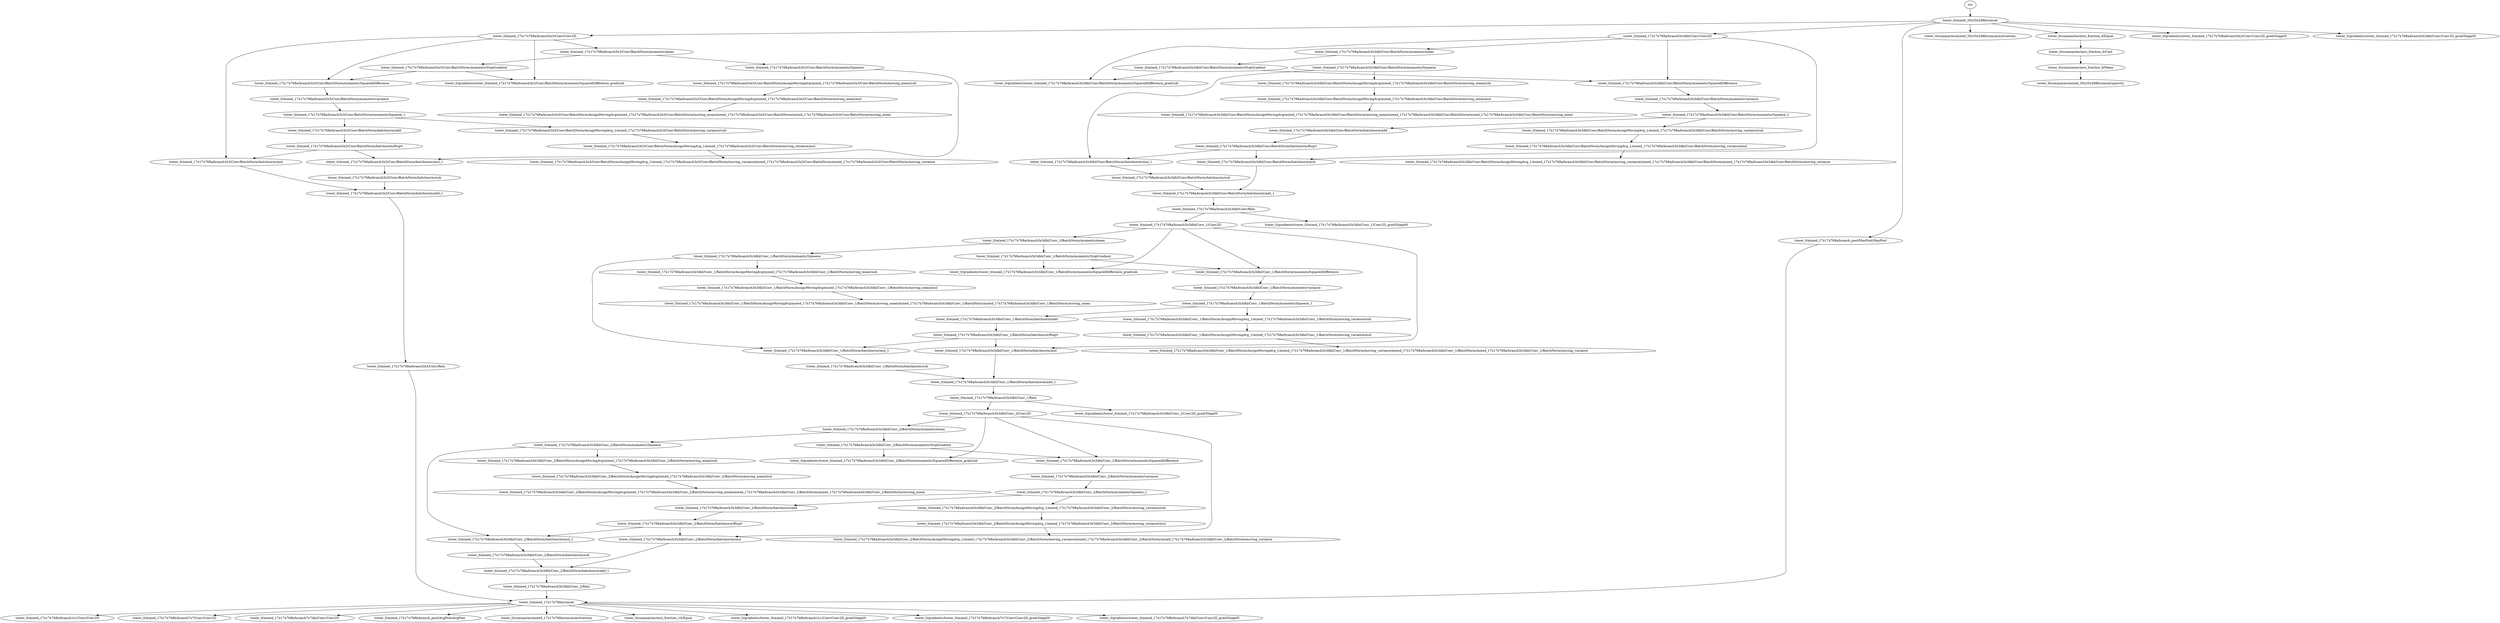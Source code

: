 digraph{
"tower_0/mixed_35x35x288b/concat"->"tower_0/mixed_17x17x768a/branch3x3/Conv/Conv2D"
"tower_0/mixed_17x17x768a/branch3x3/Conv/Conv2D"->"tower_0/mixed_17x17x768a/branch3x3/Conv/BatchNorm/moments/mean"
"tower_0/mixed_17x17x768a/branch3x3/Conv/BatchNorm/moments/mean"->"tower_0/mixed_17x17x768a/branch3x3/Conv/BatchNorm/moments/StopGradient"
"tower_0/mixed_17x17x768a/branch3x3/Conv/Conv2D"->"tower_0/mixed_17x17x768a/branch3x3/Conv/BatchNorm/moments/SquaredDifference"
"tower_0/mixed_17x17x768a/branch3x3/Conv/BatchNorm/moments/StopGradient"->"tower_0/mixed_17x17x768a/branch3x3/Conv/BatchNorm/moments/SquaredDifference"
"tower_0/mixed_17x17x768a/branch3x3/Conv/BatchNorm/moments/SquaredDifference"->"tower_0/mixed_17x17x768a/branch3x3/Conv/BatchNorm/moments/variance"
"tower_0/mixed_17x17x768a/branch3x3/Conv/BatchNorm/moments/mean"->"tower_0/mixed_17x17x768a/branch3x3/Conv/BatchNorm/moments/Squeeze"
"tower_0/mixed_17x17x768a/branch3x3/Conv/BatchNorm/moments/variance"->"tower_0/mixed_17x17x768a/branch3x3/Conv/BatchNorm/moments/Squeeze_1"
"tower_0/mixed_17x17x768a/branch3x3/Conv/BatchNorm/moments/Squeeze"->"tower_0/mixed_17x17x768a/branch3x3/Conv/BatchNorm/AssignMovingAvg/mixed_17x17x768a/branch3x3/Conv/BatchNorm/moving_mean/sub"
"tower_0/mixed_17x17x768a/branch3x3/Conv/BatchNorm/AssignMovingAvg/mixed_17x17x768a/branch3x3/Conv/BatchNorm/moving_mean/sub"->"tower_0/mixed_17x17x768a/branch3x3/Conv/BatchNorm/AssignMovingAvg/mixed_17x17x768a/branch3x3/Conv/BatchNorm/moving_mean/mul"
"tower_0/mixed_17x17x768a/branch3x3/Conv/BatchNorm/AssignMovingAvg/mixed_17x17x768a/branch3x3/Conv/BatchNorm/moving_mean/mul"->"tower_0/mixed_17x17x768a/branch3x3/Conv/BatchNorm/AssignMovingAvg/mixed_17x17x768a/branch3x3/Conv/BatchNorm/moving_mean/mixed_17x17x768a/branch3x3/Conv/BatchNorm/mixed_17x17x768a/branch3x3/Conv/BatchNorm/moving_mean"
"tower_0/mixed_17x17x768a/branch3x3/Conv/BatchNorm/moments/Squeeze_1"->"tower_0/mixed_17x17x768a/branch3x3/Conv/BatchNorm/AssignMovingAvg_1/mixed_17x17x768a/branch3x3/Conv/BatchNorm/moving_variance/sub"
"tower_0/mixed_17x17x768a/branch3x3/Conv/BatchNorm/AssignMovingAvg_1/mixed_17x17x768a/branch3x3/Conv/BatchNorm/moving_variance/sub"->"tower_0/mixed_17x17x768a/branch3x3/Conv/BatchNorm/AssignMovingAvg_1/mixed_17x17x768a/branch3x3/Conv/BatchNorm/moving_variance/mul"
"tower_0/mixed_17x17x768a/branch3x3/Conv/BatchNorm/AssignMovingAvg_1/mixed_17x17x768a/branch3x3/Conv/BatchNorm/moving_variance/mul"->"tower_0/mixed_17x17x768a/branch3x3/Conv/BatchNorm/AssignMovingAvg_1/mixed_17x17x768a/branch3x3/Conv/BatchNorm/moving_variance/mixed_17x17x768a/branch3x3/Conv/BatchNorm/mixed_17x17x768a/branch3x3/Conv/BatchNorm/moving_variance"
"tower_0/mixed_17x17x768a/branch3x3/Conv/BatchNorm/moments/Squeeze_1"->"tower_0/mixed_17x17x768a/branch3x3/Conv/BatchNorm/batchnorm/add"
"tower_0/mixed_17x17x768a/branch3x3/Conv/BatchNorm/batchnorm/add"->"tower_0/mixed_17x17x768a/branch3x3/Conv/BatchNorm/batchnorm/Rsqrt"
"tower_0/mixed_17x17x768a/branch3x3/Conv/Conv2D"->"tower_0/mixed_17x17x768a/branch3x3/Conv/BatchNorm/batchnorm/mul"
"tower_0/mixed_17x17x768a/branch3x3/Conv/BatchNorm/batchnorm/Rsqrt"->"tower_0/mixed_17x17x768a/branch3x3/Conv/BatchNorm/batchnorm/mul"
"tower_0/mixed_17x17x768a/branch3x3/Conv/BatchNorm/moments/Squeeze"->"tower_0/mixed_17x17x768a/branch3x3/Conv/BatchNorm/batchnorm/mul_1"
"tower_0/mixed_17x17x768a/branch3x3/Conv/BatchNorm/batchnorm/Rsqrt"->"tower_0/mixed_17x17x768a/branch3x3/Conv/BatchNorm/batchnorm/mul_1"
"tower_0/mixed_17x17x768a/branch3x3/Conv/BatchNorm/batchnorm/mul_1"->"tower_0/mixed_17x17x768a/branch3x3/Conv/BatchNorm/batchnorm/sub"
"tower_0/mixed_17x17x768a/branch3x3/Conv/BatchNorm/batchnorm/mul"->"tower_0/mixed_17x17x768a/branch3x3/Conv/BatchNorm/batchnorm/add_1"
"tower_0/mixed_17x17x768a/branch3x3/Conv/BatchNorm/batchnorm/sub"->"tower_0/mixed_17x17x768a/branch3x3/Conv/BatchNorm/batchnorm/add_1"
"tower_0/mixed_17x17x768a/branch3x3/Conv/BatchNorm/batchnorm/add_1"->"tower_0/mixed_17x17x768a/branch3x3/Conv/Relu"
"tower_0/mixed_35x35x288b/concat"->"tower_0/mixed_17x17x768a/branch3x3dbl/Conv/Conv2D"
"tower_0/mixed_17x17x768a/branch3x3dbl/Conv/Conv2D"->"tower_0/mixed_17x17x768a/branch3x3dbl/Conv/BatchNorm/moments/mean"
"tower_0/mixed_17x17x768a/branch3x3dbl/Conv/BatchNorm/moments/mean"->"tower_0/mixed_17x17x768a/branch3x3dbl/Conv/BatchNorm/moments/StopGradient"
"tower_0/mixed_17x17x768a/branch3x3dbl/Conv/Conv2D"->"tower_0/mixed_17x17x768a/branch3x3dbl/Conv/BatchNorm/moments/SquaredDifference"
"tower_0/mixed_17x17x768a/branch3x3dbl/Conv/BatchNorm/moments/StopGradient"->"tower_0/mixed_17x17x768a/branch3x3dbl/Conv/BatchNorm/moments/SquaredDifference"
"tower_0/mixed_17x17x768a/branch3x3dbl/Conv/BatchNorm/moments/SquaredDifference"->"tower_0/mixed_17x17x768a/branch3x3dbl/Conv/BatchNorm/moments/variance"
"tower_0/mixed_17x17x768a/branch3x3dbl/Conv/BatchNorm/moments/mean"->"tower_0/mixed_17x17x768a/branch3x3dbl/Conv/BatchNorm/moments/Squeeze"
"tower_0/mixed_17x17x768a/branch3x3dbl/Conv/BatchNorm/moments/variance"->"tower_0/mixed_17x17x768a/branch3x3dbl/Conv/BatchNorm/moments/Squeeze_1"
"tower_0/mixed_17x17x768a/branch3x3dbl/Conv/BatchNorm/moments/Squeeze"->"tower_0/mixed_17x17x768a/branch3x3dbl/Conv/BatchNorm/AssignMovingAvg/mixed_17x17x768a/branch3x3dbl/Conv/BatchNorm/moving_mean/sub"
"tower_0/mixed_17x17x768a/branch3x3dbl/Conv/BatchNorm/AssignMovingAvg/mixed_17x17x768a/branch3x3dbl/Conv/BatchNorm/moving_mean/sub"->"tower_0/mixed_17x17x768a/branch3x3dbl/Conv/BatchNorm/AssignMovingAvg/mixed_17x17x768a/branch3x3dbl/Conv/BatchNorm/moving_mean/mul"
"tower_0/mixed_17x17x768a/branch3x3dbl/Conv/BatchNorm/AssignMovingAvg/mixed_17x17x768a/branch3x3dbl/Conv/BatchNorm/moving_mean/mul"->"tower_0/mixed_17x17x768a/branch3x3dbl/Conv/BatchNorm/AssignMovingAvg/mixed_17x17x768a/branch3x3dbl/Conv/BatchNorm/moving_mean/mixed_17x17x768a/branch3x3dbl/Conv/BatchNorm/mixed_17x17x768a/branch3x3dbl/Conv/BatchNorm/moving_mean"
"tower_0/mixed_17x17x768a/branch3x3dbl/Conv/BatchNorm/moments/Squeeze_1"->"tower_0/mixed_17x17x768a/branch3x3dbl/Conv/BatchNorm/AssignMovingAvg_1/mixed_17x17x768a/branch3x3dbl/Conv/BatchNorm/moving_variance/sub"
"tower_0/mixed_17x17x768a/branch3x3dbl/Conv/BatchNorm/AssignMovingAvg_1/mixed_17x17x768a/branch3x3dbl/Conv/BatchNorm/moving_variance/sub"->"tower_0/mixed_17x17x768a/branch3x3dbl/Conv/BatchNorm/AssignMovingAvg_1/mixed_17x17x768a/branch3x3dbl/Conv/BatchNorm/moving_variance/mul"
"tower_0/mixed_17x17x768a/branch3x3dbl/Conv/BatchNorm/AssignMovingAvg_1/mixed_17x17x768a/branch3x3dbl/Conv/BatchNorm/moving_variance/mul"->"tower_0/mixed_17x17x768a/branch3x3dbl/Conv/BatchNorm/AssignMovingAvg_1/mixed_17x17x768a/branch3x3dbl/Conv/BatchNorm/moving_variance/mixed_17x17x768a/branch3x3dbl/Conv/BatchNorm/mixed_17x17x768a/branch3x3dbl/Conv/BatchNorm/moving_variance"
"tower_0/mixed_17x17x768a/branch3x3dbl/Conv/BatchNorm/moments/Squeeze_1"->"tower_0/mixed_17x17x768a/branch3x3dbl/Conv/BatchNorm/batchnorm/add"
"tower_0/mixed_17x17x768a/branch3x3dbl/Conv/BatchNorm/batchnorm/add"->"tower_0/mixed_17x17x768a/branch3x3dbl/Conv/BatchNorm/batchnorm/Rsqrt"
"tower_0/mixed_17x17x768a/branch3x3dbl/Conv/Conv2D"->"tower_0/mixed_17x17x768a/branch3x3dbl/Conv/BatchNorm/batchnorm/mul"
"tower_0/mixed_17x17x768a/branch3x3dbl/Conv/BatchNorm/batchnorm/Rsqrt"->"tower_0/mixed_17x17x768a/branch3x3dbl/Conv/BatchNorm/batchnorm/mul"
"tower_0/mixed_17x17x768a/branch3x3dbl/Conv/BatchNorm/moments/Squeeze"->"tower_0/mixed_17x17x768a/branch3x3dbl/Conv/BatchNorm/batchnorm/mul_1"
"tower_0/mixed_17x17x768a/branch3x3dbl/Conv/BatchNorm/batchnorm/Rsqrt"->"tower_0/mixed_17x17x768a/branch3x3dbl/Conv/BatchNorm/batchnorm/mul_1"
"tower_0/mixed_17x17x768a/branch3x3dbl/Conv/BatchNorm/batchnorm/mul_1"->"tower_0/mixed_17x17x768a/branch3x3dbl/Conv/BatchNorm/batchnorm/sub"
"tower_0/mixed_17x17x768a/branch3x3dbl/Conv/BatchNorm/batchnorm/mul"->"tower_0/mixed_17x17x768a/branch3x3dbl/Conv/BatchNorm/batchnorm/add_1"
"tower_0/mixed_17x17x768a/branch3x3dbl/Conv/BatchNorm/batchnorm/sub"->"tower_0/mixed_17x17x768a/branch3x3dbl/Conv/BatchNorm/batchnorm/add_1"
"tower_0/mixed_17x17x768a/branch3x3dbl/Conv/BatchNorm/batchnorm/add_1"->"tower_0/mixed_17x17x768a/branch3x3dbl/Conv/Relu"
"tower_0/mixed_17x17x768a/branch3x3dbl/Conv/Relu"->"tower_0/mixed_17x17x768a/branch3x3dbl/Conv_1/Conv2D"
"tower_0/mixed_17x17x768a/branch3x3dbl/Conv_1/Conv2D"->"tower_0/mixed_17x17x768a/branch3x3dbl/Conv_1/BatchNorm/moments/mean"
"tower_0/mixed_17x17x768a/branch3x3dbl/Conv_1/BatchNorm/moments/mean"->"tower_0/mixed_17x17x768a/branch3x3dbl/Conv_1/BatchNorm/moments/StopGradient"
"tower_0/mixed_17x17x768a/branch3x3dbl/Conv_1/Conv2D"->"tower_0/mixed_17x17x768a/branch3x3dbl/Conv_1/BatchNorm/moments/SquaredDifference"
"tower_0/mixed_17x17x768a/branch3x3dbl/Conv_1/BatchNorm/moments/StopGradient"->"tower_0/mixed_17x17x768a/branch3x3dbl/Conv_1/BatchNorm/moments/SquaredDifference"
"tower_0/mixed_17x17x768a/branch3x3dbl/Conv_1/BatchNorm/moments/SquaredDifference"->"tower_0/mixed_17x17x768a/branch3x3dbl/Conv_1/BatchNorm/moments/variance"
"tower_0/mixed_17x17x768a/branch3x3dbl/Conv_1/BatchNorm/moments/mean"->"tower_0/mixed_17x17x768a/branch3x3dbl/Conv_1/BatchNorm/moments/Squeeze"
"tower_0/mixed_17x17x768a/branch3x3dbl/Conv_1/BatchNorm/moments/variance"->"tower_0/mixed_17x17x768a/branch3x3dbl/Conv_1/BatchNorm/moments/Squeeze_1"
"tower_0/mixed_17x17x768a/branch3x3dbl/Conv_1/BatchNorm/moments/Squeeze"->"tower_0/mixed_17x17x768a/branch3x3dbl/Conv_1/BatchNorm/AssignMovingAvg/mixed_17x17x768a/branch3x3dbl/Conv_1/BatchNorm/moving_mean/sub"
"tower_0/mixed_17x17x768a/branch3x3dbl/Conv_1/BatchNorm/AssignMovingAvg/mixed_17x17x768a/branch3x3dbl/Conv_1/BatchNorm/moving_mean/sub"->"tower_0/mixed_17x17x768a/branch3x3dbl/Conv_1/BatchNorm/AssignMovingAvg/mixed_17x17x768a/branch3x3dbl/Conv_1/BatchNorm/moving_mean/mul"
"tower_0/mixed_17x17x768a/branch3x3dbl/Conv_1/BatchNorm/AssignMovingAvg/mixed_17x17x768a/branch3x3dbl/Conv_1/BatchNorm/moving_mean/mul"->"tower_0/mixed_17x17x768a/branch3x3dbl/Conv_1/BatchNorm/AssignMovingAvg/mixed_17x17x768a/branch3x3dbl/Conv_1/BatchNorm/moving_mean/mixed_17x17x768a/branch3x3dbl/Conv_1/BatchNorm/mixed_17x17x768a/branch3x3dbl/Conv_1/BatchNorm/moving_mean"
"tower_0/mixed_17x17x768a/branch3x3dbl/Conv_1/BatchNorm/moments/Squeeze_1"->"tower_0/mixed_17x17x768a/branch3x3dbl/Conv_1/BatchNorm/AssignMovingAvg_1/mixed_17x17x768a/branch3x3dbl/Conv_1/BatchNorm/moving_variance/sub"
"tower_0/mixed_17x17x768a/branch3x3dbl/Conv_1/BatchNorm/AssignMovingAvg_1/mixed_17x17x768a/branch3x3dbl/Conv_1/BatchNorm/moving_variance/sub"->"tower_0/mixed_17x17x768a/branch3x3dbl/Conv_1/BatchNorm/AssignMovingAvg_1/mixed_17x17x768a/branch3x3dbl/Conv_1/BatchNorm/moving_variance/mul"
"tower_0/mixed_17x17x768a/branch3x3dbl/Conv_1/BatchNorm/AssignMovingAvg_1/mixed_17x17x768a/branch3x3dbl/Conv_1/BatchNorm/moving_variance/mul"->"tower_0/mixed_17x17x768a/branch3x3dbl/Conv_1/BatchNorm/AssignMovingAvg_1/mixed_17x17x768a/branch3x3dbl/Conv_1/BatchNorm/moving_variance/mixed_17x17x768a/branch3x3dbl/Conv_1/BatchNorm/mixed_17x17x768a/branch3x3dbl/Conv_1/BatchNorm/moving_variance"
"tower_0/mixed_17x17x768a/branch3x3dbl/Conv_1/BatchNorm/moments/Squeeze_1"->"tower_0/mixed_17x17x768a/branch3x3dbl/Conv_1/BatchNorm/batchnorm/add"
"tower_0/mixed_17x17x768a/branch3x3dbl/Conv_1/BatchNorm/batchnorm/add"->"tower_0/mixed_17x17x768a/branch3x3dbl/Conv_1/BatchNorm/batchnorm/Rsqrt"
"tower_0/mixed_17x17x768a/branch3x3dbl/Conv_1/Conv2D"->"tower_0/mixed_17x17x768a/branch3x3dbl/Conv_1/BatchNorm/batchnorm/mul"
"tower_0/mixed_17x17x768a/branch3x3dbl/Conv_1/BatchNorm/batchnorm/Rsqrt"->"tower_0/mixed_17x17x768a/branch3x3dbl/Conv_1/BatchNorm/batchnorm/mul"
"tower_0/mixed_17x17x768a/branch3x3dbl/Conv_1/BatchNorm/moments/Squeeze"->"tower_0/mixed_17x17x768a/branch3x3dbl/Conv_1/BatchNorm/batchnorm/mul_1"
"tower_0/mixed_17x17x768a/branch3x3dbl/Conv_1/BatchNorm/batchnorm/Rsqrt"->"tower_0/mixed_17x17x768a/branch3x3dbl/Conv_1/BatchNorm/batchnorm/mul_1"
"tower_0/mixed_17x17x768a/branch3x3dbl/Conv_1/BatchNorm/batchnorm/mul_1"->"tower_0/mixed_17x17x768a/branch3x3dbl/Conv_1/BatchNorm/batchnorm/sub"
"tower_0/mixed_17x17x768a/branch3x3dbl/Conv_1/BatchNorm/batchnorm/mul"->"tower_0/mixed_17x17x768a/branch3x3dbl/Conv_1/BatchNorm/batchnorm/add_1"
"tower_0/mixed_17x17x768a/branch3x3dbl/Conv_1/BatchNorm/batchnorm/sub"->"tower_0/mixed_17x17x768a/branch3x3dbl/Conv_1/BatchNorm/batchnorm/add_1"
"tower_0/mixed_17x17x768a/branch3x3dbl/Conv_1/BatchNorm/batchnorm/add_1"->"tower_0/mixed_17x17x768a/branch3x3dbl/Conv_1/Relu"
"tower_0/mixed_17x17x768a/branch3x3dbl/Conv_1/Relu"->"tower_0/mixed_17x17x768a/branch3x3dbl/Conv_2/Conv2D"
"tower_0/mixed_17x17x768a/branch3x3dbl/Conv_2/Conv2D"->"tower_0/mixed_17x17x768a/branch3x3dbl/Conv_2/BatchNorm/moments/mean"
"tower_0/mixed_17x17x768a/branch3x3dbl/Conv_2/BatchNorm/moments/mean"->"tower_0/mixed_17x17x768a/branch3x3dbl/Conv_2/BatchNorm/moments/StopGradient"
"tower_0/mixed_17x17x768a/branch3x3dbl/Conv_2/Conv2D"->"tower_0/mixed_17x17x768a/branch3x3dbl/Conv_2/BatchNorm/moments/SquaredDifference"
"tower_0/mixed_17x17x768a/branch3x3dbl/Conv_2/BatchNorm/moments/StopGradient"->"tower_0/mixed_17x17x768a/branch3x3dbl/Conv_2/BatchNorm/moments/SquaredDifference"
"tower_0/mixed_17x17x768a/branch3x3dbl/Conv_2/BatchNorm/moments/SquaredDifference"->"tower_0/mixed_17x17x768a/branch3x3dbl/Conv_2/BatchNorm/moments/variance"
"tower_0/mixed_17x17x768a/branch3x3dbl/Conv_2/BatchNorm/moments/mean"->"tower_0/mixed_17x17x768a/branch3x3dbl/Conv_2/BatchNorm/moments/Squeeze"
"tower_0/mixed_17x17x768a/branch3x3dbl/Conv_2/BatchNorm/moments/variance"->"tower_0/mixed_17x17x768a/branch3x3dbl/Conv_2/BatchNorm/moments/Squeeze_1"
"tower_0/mixed_17x17x768a/branch3x3dbl/Conv_2/BatchNorm/moments/Squeeze"->"tower_0/mixed_17x17x768a/branch3x3dbl/Conv_2/BatchNorm/AssignMovingAvg/mixed_17x17x768a/branch3x3dbl/Conv_2/BatchNorm/moving_mean/sub"
"tower_0/mixed_17x17x768a/branch3x3dbl/Conv_2/BatchNorm/AssignMovingAvg/mixed_17x17x768a/branch3x3dbl/Conv_2/BatchNorm/moving_mean/sub"->"tower_0/mixed_17x17x768a/branch3x3dbl/Conv_2/BatchNorm/AssignMovingAvg/mixed_17x17x768a/branch3x3dbl/Conv_2/BatchNorm/moving_mean/mul"
"tower_0/mixed_17x17x768a/branch3x3dbl/Conv_2/BatchNorm/AssignMovingAvg/mixed_17x17x768a/branch3x3dbl/Conv_2/BatchNorm/moving_mean/mul"->"tower_0/mixed_17x17x768a/branch3x3dbl/Conv_2/BatchNorm/AssignMovingAvg/mixed_17x17x768a/branch3x3dbl/Conv_2/BatchNorm/moving_mean/mixed_17x17x768a/branch3x3dbl/Conv_2/BatchNorm/mixed_17x17x768a/branch3x3dbl/Conv_2/BatchNorm/moving_mean"
"tower_0/mixed_17x17x768a/branch3x3dbl/Conv_2/BatchNorm/moments/Squeeze_1"->"tower_0/mixed_17x17x768a/branch3x3dbl/Conv_2/BatchNorm/AssignMovingAvg_1/mixed_17x17x768a/branch3x3dbl/Conv_2/BatchNorm/moving_variance/sub"
"tower_0/mixed_17x17x768a/branch3x3dbl/Conv_2/BatchNorm/AssignMovingAvg_1/mixed_17x17x768a/branch3x3dbl/Conv_2/BatchNorm/moving_variance/sub"->"tower_0/mixed_17x17x768a/branch3x3dbl/Conv_2/BatchNorm/AssignMovingAvg_1/mixed_17x17x768a/branch3x3dbl/Conv_2/BatchNorm/moving_variance/mul"
"tower_0/mixed_17x17x768a/branch3x3dbl/Conv_2/BatchNorm/AssignMovingAvg_1/mixed_17x17x768a/branch3x3dbl/Conv_2/BatchNorm/moving_variance/mul"->"tower_0/mixed_17x17x768a/branch3x3dbl/Conv_2/BatchNorm/AssignMovingAvg_1/mixed_17x17x768a/branch3x3dbl/Conv_2/BatchNorm/moving_variance/mixed_17x17x768a/branch3x3dbl/Conv_2/BatchNorm/mixed_17x17x768a/branch3x3dbl/Conv_2/BatchNorm/moving_variance"
"tower_0/mixed_17x17x768a/branch3x3dbl/Conv_2/BatchNorm/moments/Squeeze_1"->"tower_0/mixed_17x17x768a/branch3x3dbl/Conv_2/BatchNorm/batchnorm/add"
"tower_0/mixed_17x17x768a/branch3x3dbl/Conv_2/BatchNorm/batchnorm/add"->"tower_0/mixed_17x17x768a/branch3x3dbl/Conv_2/BatchNorm/batchnorm/Rsqrt"
"tower_0/mixed_17x17x768a/branch3x3dbl/Conv_2/Conv2D"->"tower_0/mixed_17x17x768a/branch3x3dbl/Conv_2/BatchNorm/batchnorm/mul"
"tower_0/mixed_17x17x768a/branch3x3dbl/Conv_2/BatchNorm/batchnorm/Rsqrt"->"tower_0/mixed_17x17x768a/branch3x3dbl/Conv_2/BatchNorm/batchnorm/mul"
"tower_0/mixed_17x17x768a/branch3x3dbl/Conv_2/BatchNorm/moments/Squeeze"->"tower_0/mixed_17x17x768a/branch3x3dbl/Conv_2/BatchNorm/batchnorm/mul_1"
"tower_0/mixed_17x17x768a/branch3x3dbl/Conv_2/BatchNorm/batchnorm/Rsqrt"->"tower_0/mixed_17x17x768a/branch3x3dbl/Conv_2/BatchNorm/batchnorm/mul_1"
"tower_0/mixed_17x17x768a/branch3x3dbl/Conv_2/BatchNorm/batchnorm/mul_1"->"tower_0/mixed_17x17x768a/branch3x3dbl/Conv_2/BatchNorm/batchnorm/sub"
"tower_0/mixed_17x17x768a/branch3x3dbl/Conv_2/BatchNorm/batchnorm/mul"->"tower_0/mixed_17x17x768a/branch3x3dbl/Conv_2/BatchNorm/batchnorm/add_1"
"tower_0/mixed_17x17x768a/branch3x3dbl/Conv_2/BatchNorm/batchnorm/sub"->"tower_0/mixed_17x17x768a/branch3x3dbl/Conv_2/BatchNorm/batchnorm/add_1"
"tower_0/mixed_17x17x768a/branch3x3dbl/Conv_2/BatchNorm/batchnorm/add_1"->"tower_0/mixed_17x17x768a/branch3x3dbl/Conv_2/Relu"
"tower_0/mixed_35x35x288b/concat"->"tower_0/mixed_17x17x768a/branch_pool/MaxPool/MaxPool"
"tower_0/mixed_17x17x768a/branch3x3/Conv/Relu"->"tower_0/mixed_17x17x768a/concat"
"tower_0/mixed_17x17x768a/branch3x3dbl/Conv_2/Relu"->"tower_0/mixed_17x17x768a/concat"
"tower_0/mixed_17x17x768a/branch_pool/MaxPool/MaxPool"->"tower_0/mixed_17x17x768a/concat"
"tower_0/mixed_17x17x768a/concat"->"tower_0/mixed_17x17x768b/branch1x1/Conv/Conv2D"
"tower_0/mixed_17x17x768a/concat"->"tower_0/mixed_17x17x768b/branch7x7/Conv/Conv2D"
"tower_0/mixed_17x17x768a/concat"->"tower_0/mixed_17x17x768b/branch7x7dbl/Conv/Conv2D"
"tower_0/mixed_17x17x768a/concat"->"tower_0/mixed_17x17x768b/branch_pool/AvgPool/AvgPool"
"tower_0/mixed_35x35x288b/concat"->"tower_0/summaries/mixed_35x35x288b/concat/activations"
"tower_0/mixed_35x35x288b/concat"->"tower_0/summaries/zero_fraction_9/Equal"
"tower_0/summaries/zero_fraction_9/Equal"->"tower_0/summaries/zero_fraction_9/Cast"
"tower_0/summaries/zero_fraction_9/Cast"->"tower_0/summaries/zero_fraction_9/Mean"
"tower_0/summaries/zero_fraction_9/Mean"->"tower_0/summaries/mixed_35x35x288b/concat/sparsity"
"tower_0/mixed_17x17x768a/concat"->"tower_0/summaries/mixed_17x17x768a/concat/activations"
"tower_0/mixed_17x17x768a/concat"->"tower_0/summaries/zero_fraction_10/Equal"
"tower_0/mixed_17x17x768a/concat"->"tower_0/gradients/tower_0/mixed_17x17x768b/branch1x1/Conv/Conv2D_grad/ShapeN"
"tower_0/mixed_17x17x768a/concat"->"tower_0/gradients/tower_0/mixed_17x17x768b/branch7x7/Conv/Conv2D_grad/ShapeN"
"tower_0/mixed_17x17x768a/concat"->"tower_0/gradients/tower_0/mixed_17x17x768b/branch7x7dbl/Conv/Conv2D_grad/ShapeN"
"tower_0/mixed_17x17x768a/branch3x3/Conv/Conv2D"->"tower_0/gradients/tower_0/mixed_17x17x768a/branch3x3/Conv/BatchNorm/moments/SquaredDifference_grad/sub"
"tower_0/mixed_17x17x768a/branch3x3/Conv/BatchNorm/moments/StopGradient"->"tower_0/gradients/tower_0/mixed_17x17x768a/branch3x3/Conv/BatchNorm/moments/SquaredDifference_grad/sub"
"tower_0/mixed_17x17x768a/branch3x3dbl/Conv_2/Conv2D"->"tower_0/gradients/tower_0/mixed_17x17x768a/branch3x3dbl/Conv_2/BatchNorm/moments/SquaredDifference_grad/sub"
"tower_0/mixed_17x17x768a/branch3x3dbl/Conv_2/BatchNorm/moments/StopGradient"->"tower_0/gradients/tower_0/mixed_17x17x768a/branch3x3dbl/Conv_2/BatchNorm/moments/SquaredDifference_grad/sub"
"tower_0/mixed_35x35x288b/concat"->"tower_0/gradients/tower_0/mixed_17x17x768a/branch3x3/Conv/Conv2D_grad/ShapeN"
"tower_0/mixed_17x17x768a/branch3x3dbl/Conv_1/Relu"->"tower_0/gradients/tower_0/mixed_17x17x768a/branch3x3dbl/Conv_2/Conv2D_grad/ShapeN"
"tower_0/mixed_17x17x768a/branch3x3dbl/Conv_1/Conv2D"->"tower_0/gradients/tower_0/mixed_17x17x768a/branch3x3dbl/Conv_1/BatchNorm/moments/SquaredDifference_grad/sub"
"tower_0/mixed_17x17x768a/branch3x3dbl/Conv_1/BatchNorm/moments/StopGradient"->"tower_0/gradients/tower_0/mixed_17x17x768a/branch3x3dbl/Conv_1/BatchNorm/moments/SquaredDifference_grad/sub"
"tower_0/mixed_17x17x768a/branch3x3dbl/Conv/Relu"->"tower_0/gradients/tower_0/mixed_17x17x768a/branch3x3dbl/Conv_1/Conv2D_grad/ShapeN"
"tower_0/mixed_17x17x768a/branch3x3dbl/Conv/Conv2D"->"tower_0/gradients/tower_0/mixed_17x17x768a/branch3x3dbl/Conv/BatchNorm/moments/SquaredDifference_grad/sub"
"tower_0/mixed_17x17x768a/branch3x3dbl/Conv/BatchNorm/moments/StopGradient"->"tower_0/gradients/tower_0/mixed_17x17x768a/branch3x3dbl/Conv/BatchNorm/moments/SquaredDifference_grad/sub"
"tower_0/mixed_35x35x288b/concat"->"tower_0/gradients/tower_0/mixed_17x17x768a/branch3x3dbl/Conv/Conv2D_grad/ShapeN"
"src"->"tower_0/mixed_35x35x288b/concat"

}